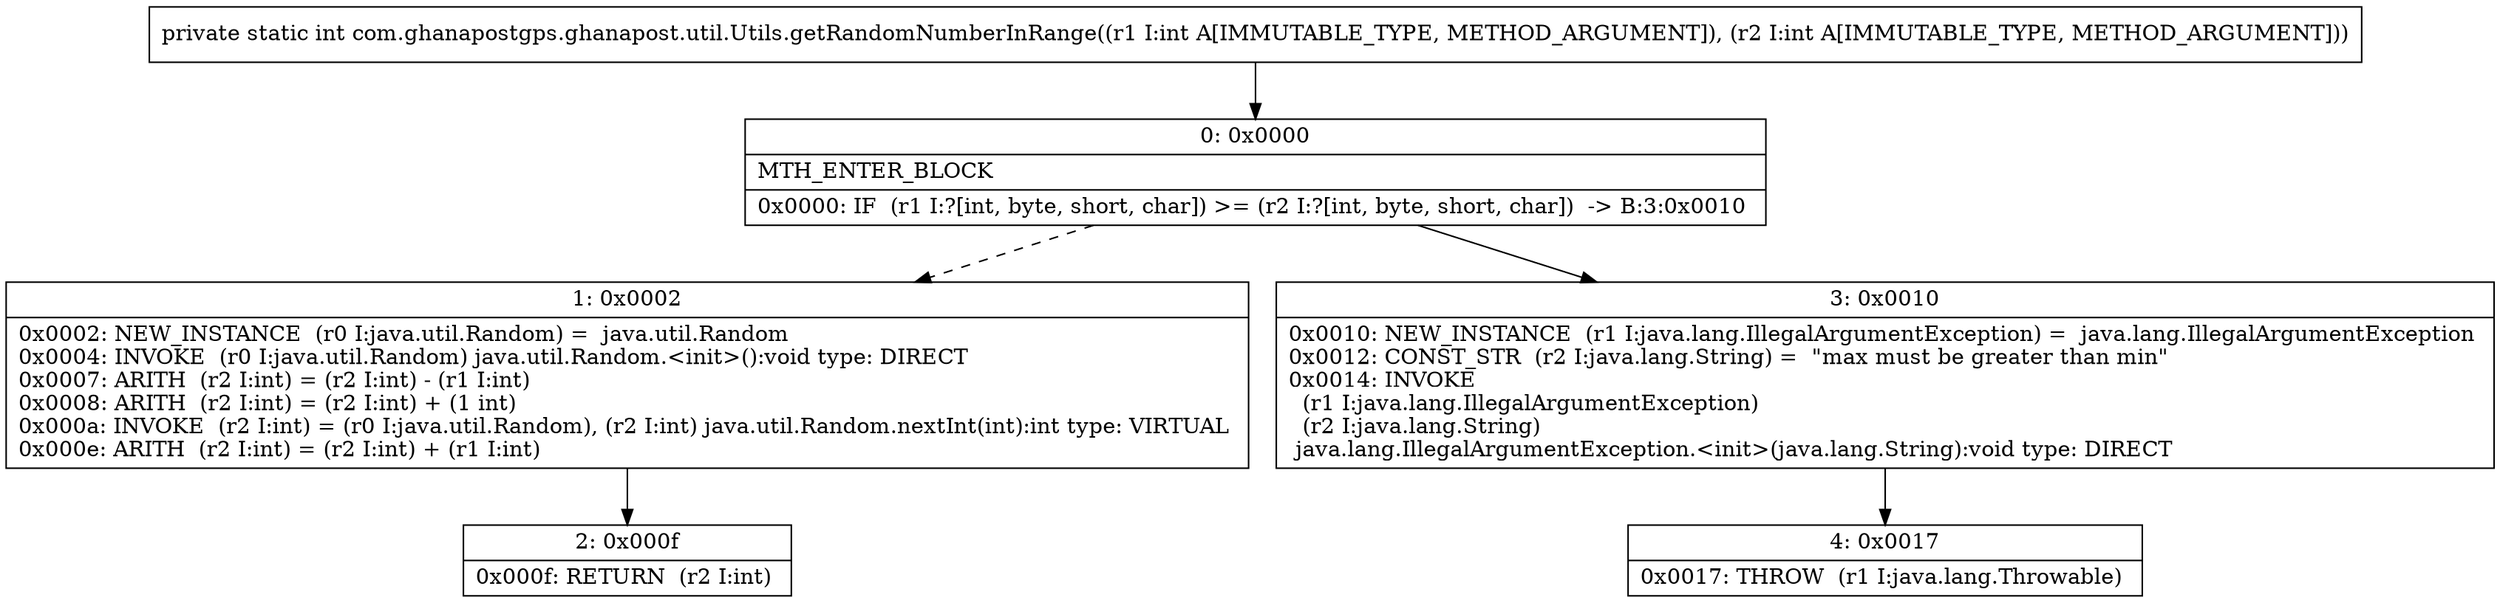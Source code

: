 digraph "CFG forcom.ghanapostgps.ghanapost.util.Utils.getRandomNumberInRange(II)I" {
Node_0 [shape=record,label="{0\:\ 0x0000|MTH_ENTER_BLOCK\l|0x0000: IF  (r1 I:?[int, byte, short, char]) \>= (r2 I:?[int, byte, short, char])  \-\> B:3:0x0010 \l}"];
Node_1 [shape=record,label="{1\:\ 0x0002|0x0002: NEW_INSTANCE  (r0 I:java.util.Random) =  java.util.Random \l0x0004: INVOKE  (r0 I:java.util.Random) java.util.Random.\<init\>():void type: DIRECT \l0x0007: ARITH  (r2 I:int) = (r2 I:int) \- (r1 I:int) \l0x0008: ARITH  (r2 I:int) = (r2 I:int) + (1 int) \l0x000a: INVOKE  (r2 I:int) = (r0 I:java.util.Random), (r2 I:int) java.util.Random.nextInt(int):int type: VIRTUAL \l0x000e: ARITH  (r2 I:int) = (r2 I:int) + (r1 I:int) \l}"];
Node_2 [shape=record,label="{2\:\ 0x000f|0x000f: RETURN  (r2 I:int) \l}"];
Node_3 [shape=record,label="{3\:\ 0x0010|0x0010: NEW_INSTANCE  (r1 I:java.lang.IllegalArgumentException) =  java.lang.IllegalArgumentException \l0x0012: CONST_STR  (r2 I:java.lang.String) =  \"max must be greater than min\" \l0x0014: INVOKE  \l  (r1 I:java.lang.IllegalArgumentException)\l  (r2 I:java.lang.String)\l java.lang.IllegalArgumentException.\<init\>(java.lang.String):void type: DIRECT \l}"];
Node_4 [shape=record,label="{4\:\ 0x0017|0x0017: THROW  (r1 I:java.lang.Throwable) \l}"];
MethodNode[shape=record,label="{private static int com.ghanapostgps.ghanapost.util.Utils.getRandomNumberInRange((r1 I:int A[IMMUTABLE_TYPE, METHOD_ARGUMENT]), (r2 I:int A[IMMUTABLE_TYPE, METHOD_ARGUMENT])) }"];
MethodNode -> Node_0;
Node_0 -> Node_1[style=dashed];
Node_0 -> Node_3;
Node_1 -> Node_2;
Node_3 -> Node_4;
}

